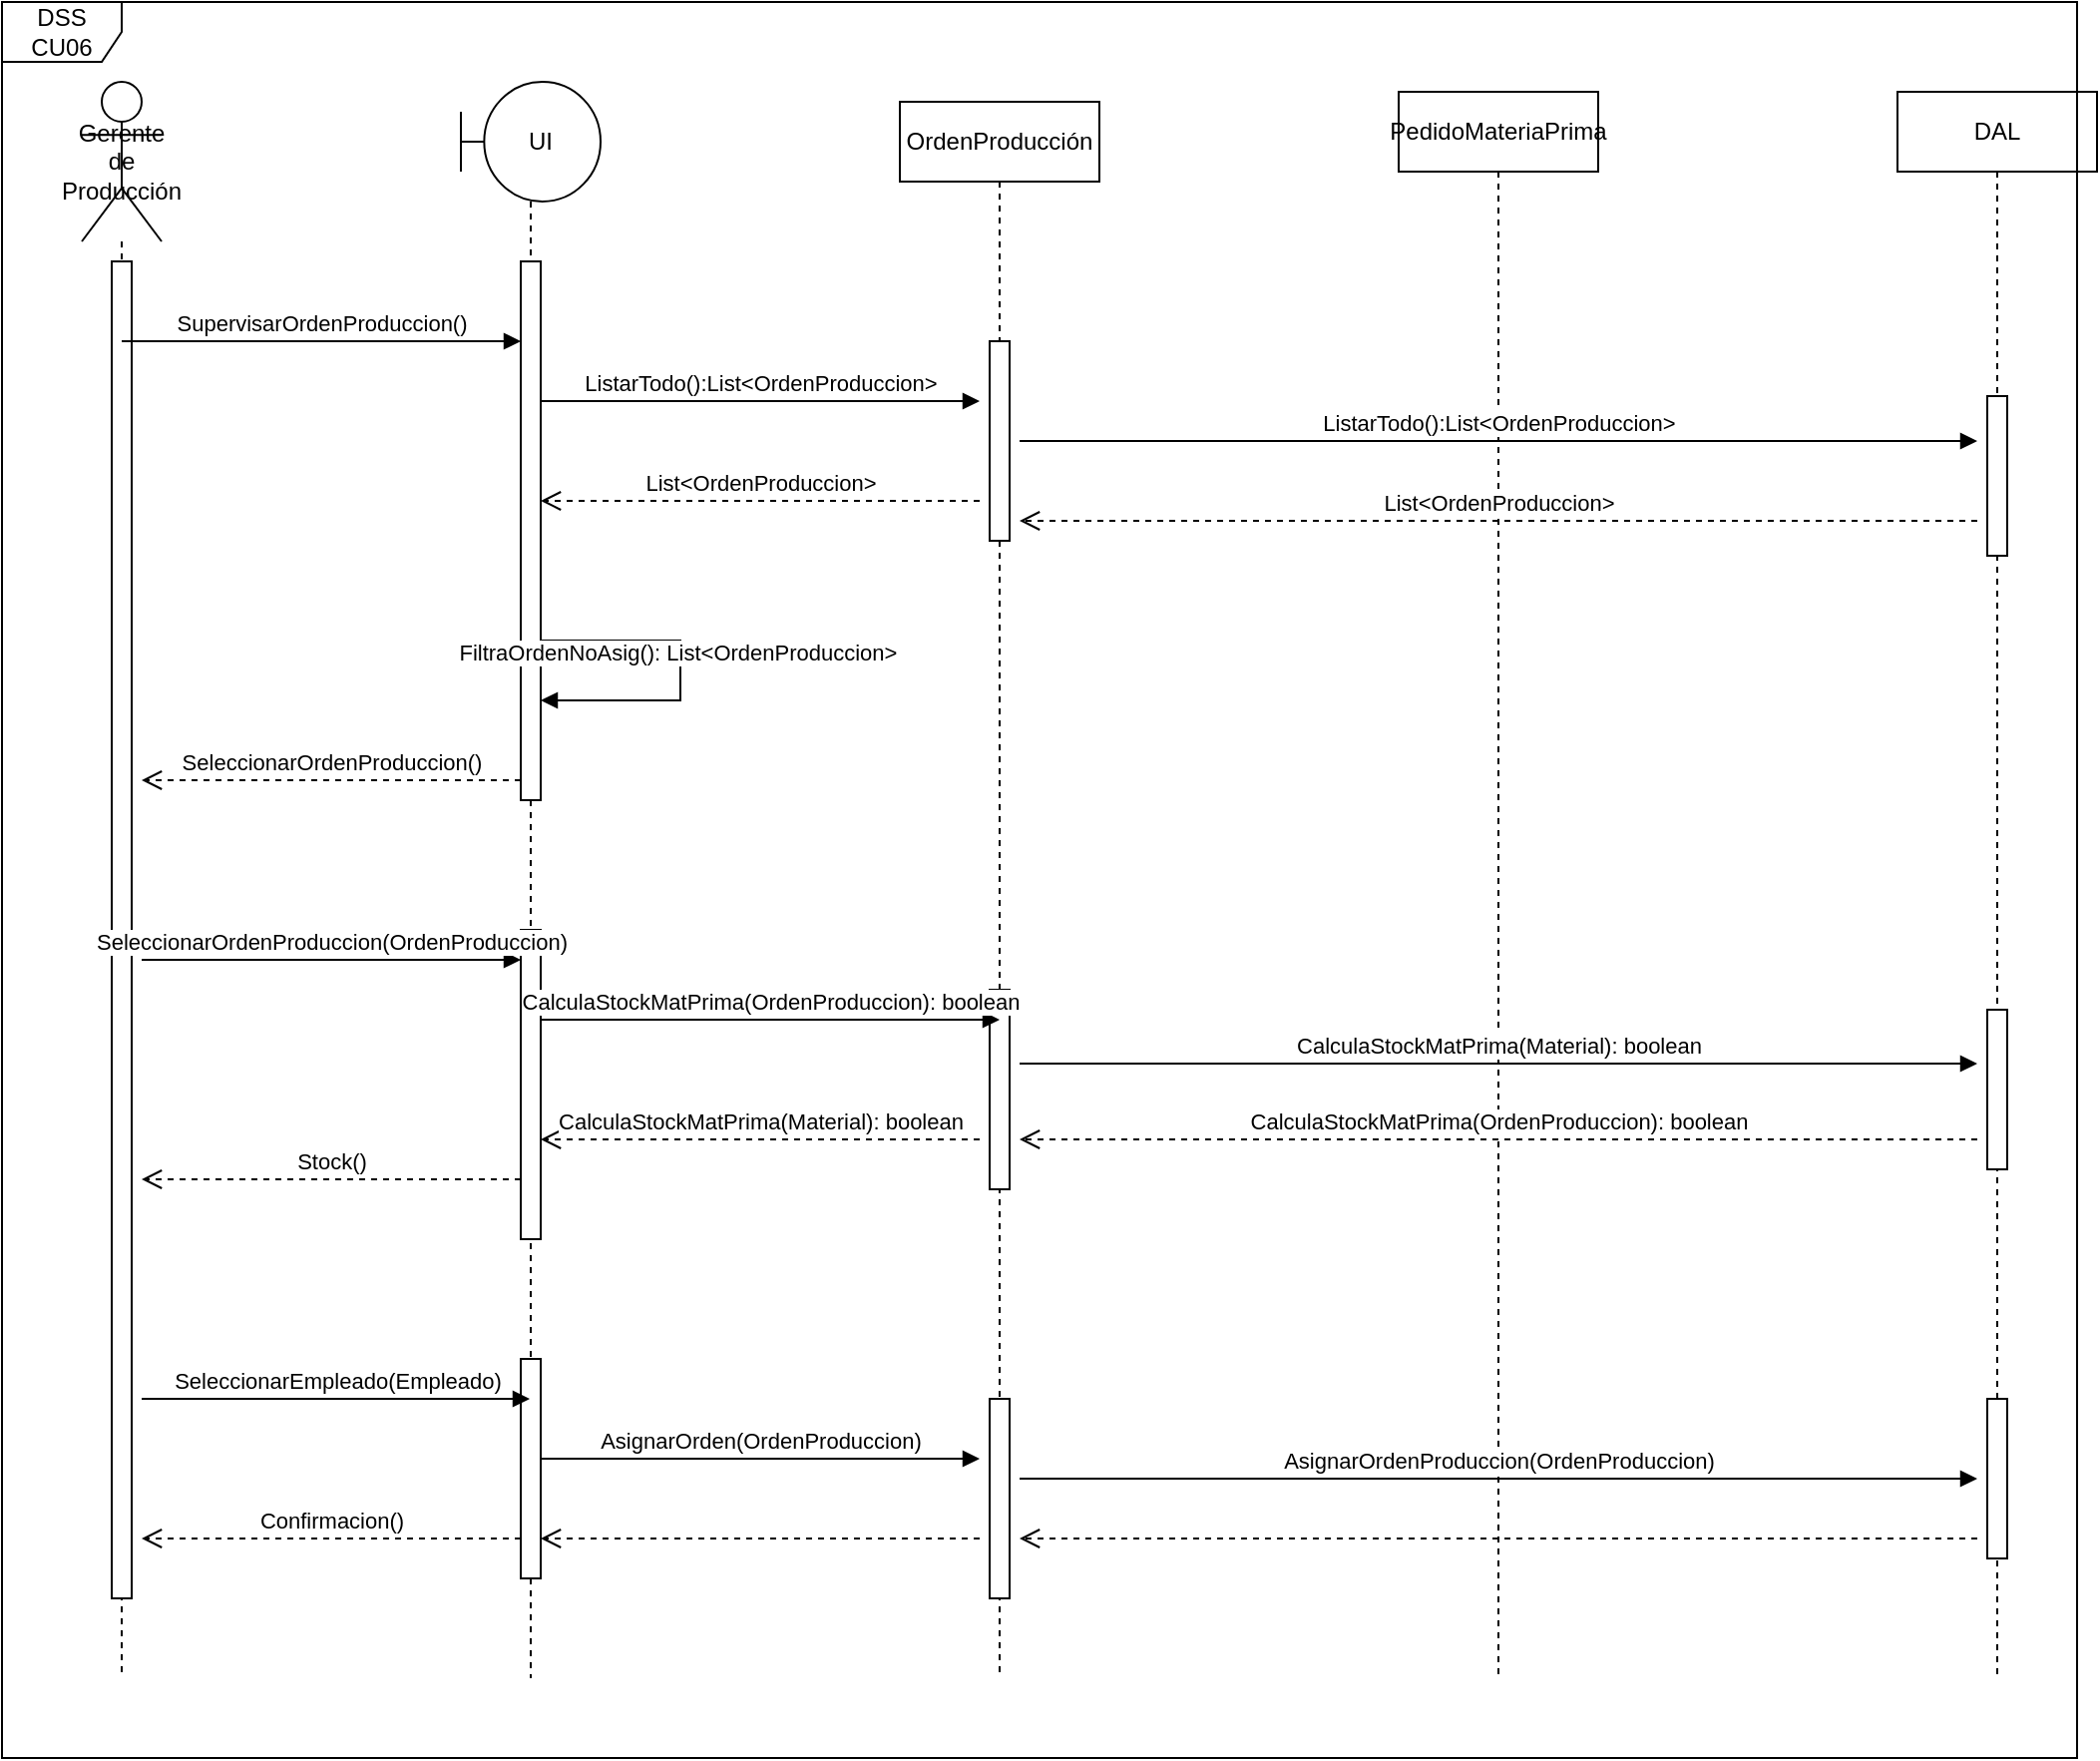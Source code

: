 <mxfile version="24.3.1" type="device">
  <diagram name="Página-1" id="x3SDzO1VGxgVi3UkglEg">
    <mxGraphModel dx="984" dy="566" grid="1" gridSize="10" guides="1" tooltips="1" connect="1" arrows="1" fold="1" page="1" pageScale="1" pageWidth="827" pageHeight="1169" math="0" shadow="0">
      <root>
        <mxCell id="0" />
        <mxCell id="1" parent="0" />
        <mxCell id="Wr_0UyZqk59YIGk-6rIb-1" value="Gerente&lt;div&gt;de Producción&lt;/div&gt;" style="shape=umlLifeline;perimeter=lifelinePerimeter;whiteSpace=wrap;html=1;container=1;dropTarget=0;collapsible=0;recursiveResize=0;outlineConnect=0;portConstraint=eastwest;newEdgeStyle={&quot;curved&quot;:0,&quot;rounded&quot;:0};participant=umlActor;size=80;" vertex="1" parent="1">
          <mxGeometry x="120" y="80" width="40" height="800" as="geometry" />
        </mxCell>
        <mxCell id="Wr_0UyZqk59YIGk-6rIb-6" value="" style="html=1;points=[[0,0,0,0,5],[0,1,0,0,-5],[1,0,0,0,5],[1,1,0,0,-5]];perimeter=orthogonalPerimeter;outlineConnect=0;targetShapes=umlLifeline;portConstraint=eastwest;newEdgeStyle={&quot;curved&quot;:0,&quot;rounded&quot;:0};" vertex="1" parent="Wr_0UyZqk59YIGk-6rIb-1">
          <mxGeometry x="15" y="90" width="10" height="670" as="geometry" />
        </mxCell>
        <mxCell id="Wr_0UyZqk59YIGk-6rIb-2" value="&amp;nbsp; &amp;nbsp;UI" style="shape=umlLifeline;perimeter=lifelinePerimeter;whiteSpace=wrap;html=1;container=1;dropTarget=0;collapsible=0;recursiveResize=0;outlineConnect=0;portConstraint=eastwest;newEdgeStyle={&quot;curved&quot;:0,&quot;rounded&quot;:0};participant=umlBoundary;size=60;" vertex="1" parent="1">
          <mxGeometry x="310" y="80" width="70" height="800" as="geometry" />
        </mxCell>
        <mxCell id="Wr_0UyZqk59YIGk-6rIb-7" value="" style="html=1;points=[[0,0,0,0,5],[0,1,0,0,-5],[1,0,0,0,5],[1,1,0,0,-5]];perimeter=orthogonalPerimeter;outlineConnect=0;targetShapes=umlLifeline;portConstraint=eastwest;newEdgeStyle={&quot;curved&quot;:0,&quot;rounded&quot;:0};" vertex="1" parent="Wr_0UyZqk59YIGk-6rIb-2">
          <mxGeometry x="30" y="90" width="10" height="270" as="geometry" />
        </mxCell>
        <mxCell id="Wr_0UyZqk59YIGk-6rIb-19" value="" style="html=1;points=[[0,0,0,0,5],[0,1,0,0,-5],[1,0,0,0,5],[1,1,0,0,-5]];perimeter=orthogonalPerimeter;outlineConnect=0;targetShapes=umlLifeline;portConstraint=eastwest;newEdgeStyle={&quot;curved&quot;:0,&quot;rounded&quot;:0};" vertex="1" parent="Wr_0UyZqk59YIGk-6rIb-2">
          <mxGeometry x="30" y="425" width="10" height="155" as="geometry" />
        </mxCell>
        <mxCell id="Wr_0UyZqk59YIGk-6rIb-29" value="" style="html=1;points=[[0,0,0,0,5],[0,1,0,0,-5],[1,0,0,0,5],[1,1,0,0,-5]];perimeter=orthogonalPerimeter;outlineConnect=0;targetShapes=umlLifeline;portConstraint=eastwest;newEdgeStyle={&quot;curved&quot;:0,&quot;rounded&quot;:0};" vertex="1" parent="Wr_0UyZqk59YIGk-6rIb-2">
          <mxGeometry x="30" y="640" width="10" height="110" as="geometry" />
        </mxCell>
        <mxCell id="Wr_0UyZqk59YIGk-6rIb-3" value="OrdenProducción" style="shape=umlLifeline;perimeter=lifelinePerimeter;whiteSpace=wrap;html=1;container=1;dropTarget=0;collapsible=0;recursiveResize=0;outlineConnect=0;portConstraint=eastwest;newEdgeStyle={&quot;curved&quot;:0,&quot;rounded&quot;:0};" vertex="1" parent="1">
          <mxGeometry x="530" y="90" width="100" height="790" as="geometry" />
        </mxCell>
        <mxCell id="Wr_0UyZqk59YIGk-6rIb-10" value="" style="html=1;points=[[0,0,0,0,5],[0,1,0,0,-5],[1,0,0,0,5],[1,1,0,0,-5]];perimeter=orthogonalPerimeter;outlineConnect=0;targetShapes=umlLifeline;portConstraint=eastwest;newEdgeStyle={&quot;curved&quot;:0,&quot;rounded&quot;:0};" vertex="1" parent="Wr_0UyZqk59YIGk-6rIb-3">
          <mxGeometry x="45" y="120" width="10" height="100" as="geometry" />
        </mxCell>
        <mxCell id="Wr_0UyZqk59YIGk-6rIb-21" value="" style="html=1;points=[[0,0,0,0,5],[0,1,0,0,-5],[1,0,0,0,5],[1,1,0,0,-5]];perimeter=orthogonalPerimeter;outlineConnect=0;targetShapes=umlLifeline;portConstraint=eastwest;newEdgeStyle={&quot;curved&quot;:0,&quot;rounded&quot;:0};" vertex="1" parent="Wr_0UyZqk59YIGk-6rIb-3">
          <mxGeometry x="45" y="445" width="10" height="100" as="geometry" />
        </mxCell>
        <mxCell id="Wr_0UyZqk59YIGk-6rIb-31" value="" style="html=1;points=[[0,0,0,0,5],[0,1,0,0,-5],[1,0,0,0,5],[1,1,0,0,-5]];perimeter=orthogonalPerimeter;outlineConnect=0;targetShapes=umlLifeline;portConstraint=eastwest;newEdgeStyle={&quot;curved&quot;:0,&quot;rounded&quot;:0};" vertex="1" parent="Wr_0UyZqk59YIGk-6rIb-3">
          <mxGeometry x="45" y="650" width="10" height="100" as="geometry" />
        </mxCell>
        <mxCell id="Wr_0UyZqk59YIGk-6rIb-4" value="PedidoMateriaPrima" style="shape=umlLifeline;perimeter=lifelinePerimeter;whiteSpace=wrap;html=1;container=1;dropTarget=0;collapsible=0;recursiveResize=0;outlineConnect=0;portConstraint=eastwest;newEdgeStyle={&quot;curved&quot;:0,&quot;rounded&quot;:0};" vertex="1" parent="1">
          <mxGeometry x="780" y="85" width="100" height="795" as="geometry" />
        </mxCell>
        <mxCell id="Wr_0UyZqk59YIGk-6rIb-5" value="DAL" style="shape=umlLifeline;perimeter=lifelinePerimeter;whiteSpace=wrap;html=1;container=1;dropTarget=0;collapsible=0;recursiveResize=0;outlineConnect=0;portConstraint=eastwest;newEdgeStyle={&quot;curved&quot;:0,&quot;rounded&quot;:0};" vertex="1" parent="1">
          <mxGeometry x="1030" y="85" width="100" height="795" as="geometry" />
        </mxCell>
        <mxCell id="Wr_0UyZqk59YIGk-6rIb-13" value="" style="html=1;points=[[0,0,0,0,5],[0,1,0,0,-5],[1,0,0,0,5],[1,1,0,0,-5]];perimeter=orthogonalPerimeter;outlineConnect=0;targetShapes=umlLifeline;portConstraint=eastwest;newEdgeStyle={&quot;curved&quot;:0,&quot;rounded&quot;:0};" vertex="1" parent="Wr_0UyZqk59YIGk-6rIb-5">
          <mxGeometry x="45" y="152.5" width="10" height="80" as="geometry" />
        </mxCell>
        <mxCell id="Wr_0UyZqk59YIGk-6rIb-23" value="" style="html=1;points=[[0,0,0,0,5],[0,1,0,0,-5],[1,0,0,0,5],[1,1,0,0,-5]];perimeter=orthogonalPerimeter;outlineConnect=0;targetShapes=umlLifeline;portConstraint=eastwest;newEdgeStyle={&quot;curved&quot;:0,&quot;rounded&quot;:0};" vertex="1" parent="Wr_0UyZqk59YIGk-6rIb-5">
          <mxGeometry x="45" y="460" width="10" height="80" as="geometry" />
        </mxCell>
        <mxCell id="Wr_0UyZqk59YIGk-6rIb-33" value="" style="html=1;points=[[0,0,0,0,5],[0,1,0,0,-5],[1,0,0,0,5],[1,1,0,0,-5]];perimeter=orthogonalPerimeter;outlineConnect=0;targetShapes=umlLifeline;portConstraint=eastwest;newEdgeStyle={&quot;curved&quot;:0,&quot;rounded&quot;:0};" vertex="1" parent="Wr_0UyZqk59YIGk-6rIb-5">
          <mxGeometry x="45" y="655" width="10" height="80" as="geometry" />
        </mxCell>
        <mxCell id="Wr_0UyZqk59YIGk-6rIb-8" value="SupervisarOrdenProduccion()" style="html=1;verticalAlign=bottom;endArrow=block;curved=0;rounded=0;" edge="1" parent="1">
          <mxGeometry width="80" relative="1" as="geometry">
            <mxPoint x="140" y="210" as="sourcePoint" />
            <mxPoint x="340" y="210" as="targetPoint" />
          </mxGeometry>
        </mxCell>
        <mxCell id="Wr_0UyZqk59YIGk-6rIb-11" value="ListarTodo():List&amp;lt;OrdenProduccion&amp;gt;" style="html=1;verticalAlign=bottom;endArrow=block;curved=0;rounded=0;" edge="1" parent="1">
          <mxGeometry width="80" relative="1" as="geometry">
            <mxPoint x="350" y="240" as="sourcePoint" />
            <mxPoint x="570" y="240" as="targetPoint" />
          </mxGeometry>
        </mxCell>
        <mxCell id="Wr_0UyZqk59YIGk-6rIb-12" value="ListarTodo():List&amp;lt;OrdenProduccion&amp;gt;" style="html=1;verticalAlign=bottom;endArrow=block;curved=0;rounded=0;" edge="1" parent="1">
          <mxGeometry width="80" relative="1" as="geometry">
            <mxPoint x="590" y="260" as="sourcePoint" />
            <mxPoint x="1070" y="260" as="targetPoint" />
          </mxGeometry>
        </mxCell>
        <mxCell id="Wr_0UyZqk59YIGk-6rIb-15" value="List&amp;lt;OrdenProduccion&amp;gt;" style="html=1;verticalAlign=bottom;endArrow=open;dashed=1;endSize=8;curved=0;rounded=0;" edge="1" parent="1">
          <mxGeometry relative="1" as="geometry">
            <mxPoint x="1070" y="300" as="sourcePoint" />
            <mxPoint x="590" y="300" as="targetPoint" />
          </mxGeometry>
        </mxCell>
        <mxCell id="Wr_0UyZqk59YIGk-6rIb-16" value="List&amp;lt;OrdenProduccion&amp;gt;" style="html=1;verticalAlign=bottom;endArrow=open;dashed=1;endSize=8;curved=0;rounded=0;" edge="1" parent="1" target="Wr_0UyZqk59YIGk-6rIb-7">
          <mxGeometry relative="1" as="geometry">
            <mxPoint x="570" y="290" as="sourcePoint" />
            <mxPoint x="360" y="290" as="targetPoint" />
          </mxGeometry>
        </mxCell>
        <mxCell id="Wr_0UyZqk59YIGk-6rIb-17" value="FiltraOrdenNoAsig(): List&amp;lt;OrdenProduccion&amp;gt;&amp;nbsp;" style="html=1;verticalAlign=bottom;endArrow=block;curved=0;rounded=0;" edge="1" parent="1">
          <mxGeometry width="80" relative="1" as="geometry">
            <mxPoint x="350" y="360" as="sourcePoint" />
            <mxPoint x="350" y="390" as="targetPoint" />
            <Array as="points">
              <mxPoint x="420" y="360" />
              <mxPoint x="420" y="390" />
            </Array>
          </mxGeometry>
        </mxCell>
        <mxCell id="Wr_0UyZqk59YIGk-6rIb-18" value="SeleccionarOrdenProduccion()" style="html=1;verticalAlign=bottom;endArrow=open;dashed=1;endSize=8;curved=0;rounded=0;" edge="1" parent="1">
          <mxGeometry relative="1" as="geometry">
            <mxPoint x="340" y="430" as="sourcePoint" />
            <mxPoint x="150" y="430" as="targetPoint" />
            <mxPoint as="offset" />
          </mxGeometry>
        </mxCell>
        <mxCell id="Wr_0UyZqk59YIGk-6rIb-20" value="SeleccionarOrdenProduccion(OrdenProduccion)" style="html=1;verticalAlign=bottom;endArrow=block;curved=0;rounded=0;" edge="1" parent="1">
          <mxGeometry width="80" relative="1" as="geometry">
            <mxPoint x="150" y="520" as="sourcePoint" />
            <mxPoint x="340" y="520" as="targetPoint" />
          </mxGeometry>
        </mxCell>
        <mxCell id="Wr_0UyZqk59YIGk-6rIb-22" value="CalculaStockMatPrima(OrdenProduccion): boolean" style="html=1;verticalAlign=bottom;endArrow=block;curved=0;rounded=0;" edge="1" parent="1">
          <mxGeometry width="80" relative="1" as="geometry">
            <mxPoint x="350" y="550" as="sourcePoint" />
            <mxPoint x="580" y="550" as="targetPoint" />
          </mxGeometry>
        </mxCell>
        <mxCell id="Wr_0UyZqk59YIGk-6rIb-25" value="CalculaStockMatPrima(Material): boolean" style="html=1;verticalAlign=bottom;endArrow=block;curved=0;rounded=0;" edge="1" parent="1">
          <mxGeometry width="80" relative="1" as="geometry">
            <mxPoint x="590" y="572" as="sourcePoint" />
            <mxPoint x="1070" y="572" as="targetPoint" />
          </mxGeometry>
        </mxCell>
        <mxCell id="Wr_0UyZqk59YIGk-6rIb-26" value="CalculaStockMatPrima(OrdenProduccion): boolean" style="html=1;verticalAlign=bottom;endArrow=open;dashed=1;endSize=8;curved=0;rounded=0;" edge="1" parent="1">
          <mxGeometry relative="1" as="geometry">
            <mxPoint x="1070" y="610" as="sourcePoint" />
            <mxPoint x="590" y="610" as="targetPoint" />
          </mxGeometry>
        </mxCell>
        <mxCell id="Wr_0UyZqk59YIGk-6rIb-27" value="CalculaStockMatPrima(Material): boolean" style="html=1;verticalAlign=bottom;endArrow=open;dashed=1;endSize=8;curved=0;rounded=0;" edge="1" parent="1" target="Wr_0UyZqk59YIGk-6rIb-19">
          <mxGeometry relative="1" as="geometry">
            <mxPoint x="570" y="610" as="sourcePoint" />
            <mxPoint x="490" y="610" as="targetPoint" />
          </mxGeometry>
        </mxCell>
        <mxCell id="Wr_0UyZqk59YIGk-6rIb-28" value="Stock()" style="html=1;verticalAlign=bottom;endArrow=open;dashed=1;endSize=8;curved=0;rounded=0;" edge="1" parent="1">
          <mxGeometry relative="1" as="geometry">
            <mxPoint x="340" y="630" as="sourcePoint" />
            <mxPoint x="150" y="630" as="targetPoint" />
          </mxGeometry>
        </mxCell>
        <mxCell id="Wr_0UyZqk59YIGk-6rIb-30" value="SeleccionarEmpleado(Empleado)" style="html=1;verticalAlign=bottom;endArrow=block;curved=0;rounded=0;" edge="1" parent="1" target="Wr_0UyZqk59YIGk-6rIb-2">
          <mxGeometry width="80" relative="1" as="geometry">
            <mxPoint x="150" y="740" as="sourcePoint" />
            <mxPoint x="220" y="740" as="targetPoint" />
          </mxGeometry>
        </mxCell>
        <mxCell id="Wr_0UyZqk59YIGk-6rIb-32" value="AsignarOrden(OrdenProduccion)" style="html=1;verticalAlign=bottom;endArrow=block;curved=0;rounded=0;" edge="1" parent="1">
          <mxGeometry width="80" relative="1" as="geometry">
            <mxPoint x="350" y="770" as="sourcePoint" />
            <mxPoint x="570" y="770" as="targetPoint" />
          </mxGeometry>
        </mxCell>
        <mxCell id="Wr_0UyZqk59YIGk-6rIb-34" value="AsignarOrdenProduccion(OrdenProduccion)" style="html=1;verticalAlign=bottom;endArrow=block;curved=0;rounded=0;" edge="1" parent="1">
          <mxGeometry width="80" relative="1" as="geometry">
            <mxPoint x="590" y="780" as="sourcePoint" />
            <mxPoint x="1070" y="780" as="targetPoint" />
          </mxGeometry>
        </mxCell>
        <mxCell id="Wr_0UyZqk59YIGk-6rIb-35" value="" style="html=1;verticalAlign=bottom;endArrow=open;dashed=1;endSize=8;curved=0;rounded=0;" edge="1" parent="1">
          <mxGeometry relative="1" as="geometry">
            <mxPoint x="1070" y="810" as="sourcePoint" />
            <mxPoint x="590" y="810" as="targetPoint" />
          </mxGeometry>
        </mxCell>
        <mxCell id="Wr_0UyZqk59YIGk-6rIb-36" value="" style="html=1;verticalAlign=bottom;endArrow=open;dashed=1;endSize=8;curved=0;rounded=0;" edge="1" parent="1" target="Wr_0UyZqk59YIGk-6rIb-29">
          <mxGeometry relative="1" as="geometry">
            <mxPoint x="570" y="810" as="sourcePoint" />
            <mxPoint x="360" y="810" as="targetPoint" />
          </mxGeometry>
        </mxCell>
        <mxCell id="Wr_0UyZqk59YIGk-6rIb-37" value="Confirmacion()" style="html=1;verticalAlign=bottom;endArrow=open;dashed=1;endSize=8;curved=0;rounded=0;" edge="1" parent="1" source="Wr_0UyZqk59YIGk-6rIb-29">
          <mxGeometry relative="1" as="geometry">
            <mxPoint x="330" y="810" as="sourcePoint" />
            <mxPoint x="150" y="810" as="targetPoint" />
          </mxGeometry>
        </mxCell>
        <mxCell id="Wr_0UyZqk59YIGk-6rIb-38" value="DSS CU06" style="shape=umlFrame;whiteSpace=wrap;html=1;pointerEvents=0;" vertex="1" parent="1">
          <mxGeometry x="80" y="40" width="1040" height="880" as="geometry" />
        </mxCell>
      </root>
    </mxGraphModel>
  </diagram>
</mxfile>
